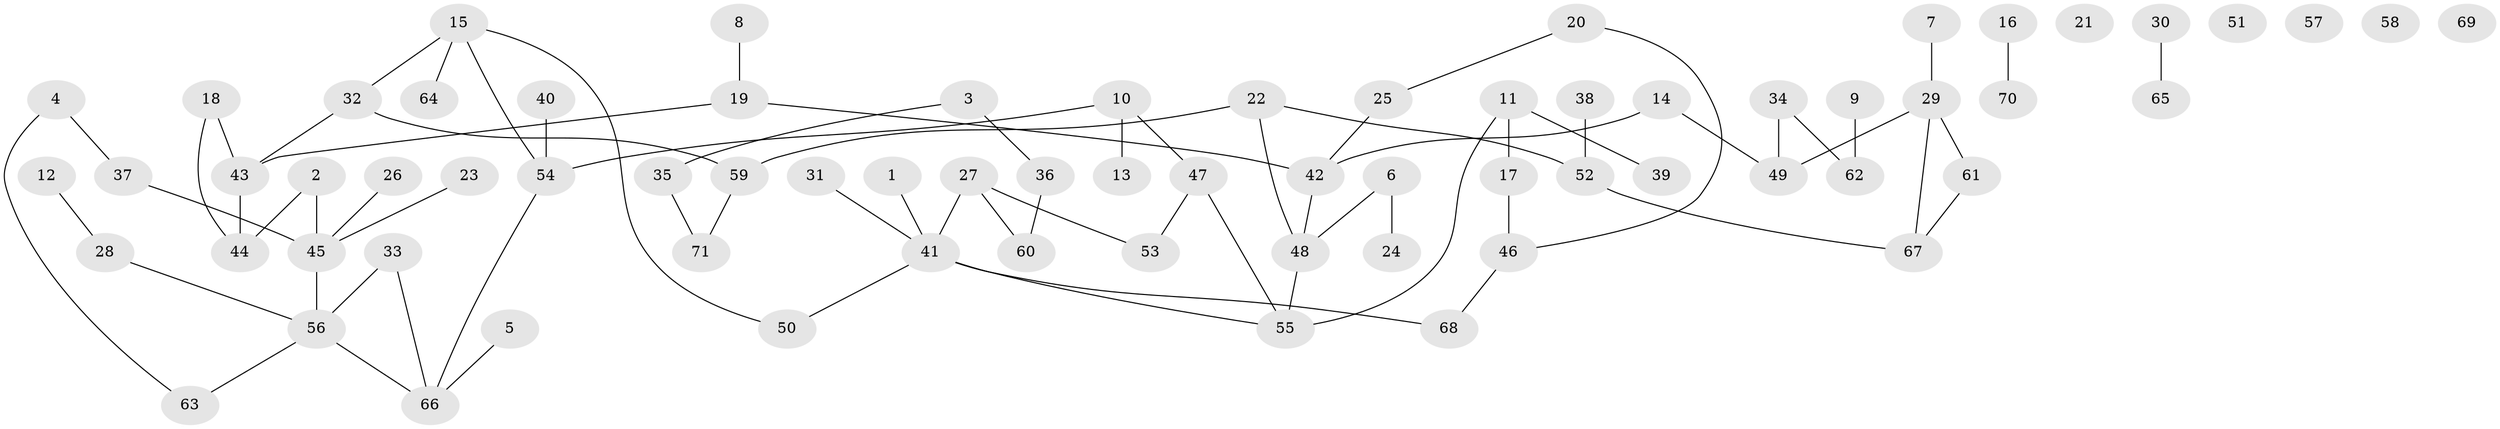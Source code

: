 // coarse degree distribution, {1: 0.1388888888888889, 5: 0.08333333333333333, 2: 0.5, 4: 0.1111111111111111, 3: 0.16666666666666666}
// Generated by graph-tools (version 1.1) at 2025/35/03/04/25 23:35:49]
// undirected, 71 vertices, 76 edges
graph export_dot {
  node [color=gray90,style=filled];
  1;
  2;
  3;
  4;
  5;
  6;
  7;
  8;
  9;
  10;
  11;
  12;
  13;
  14;
  15;
  16;
  17;
  18;
  19;
  20;
  21;
  22;
  23;
  24;
  25;
  26;
  27;
  28;
  29;
  30;
  31;
  32;
  33;
  34;
  35;
  36;
  37;
  38;
  39;
  40;
  41;
  42;
  43;
  44;
  45;
  46;
  47;
  48;
  49;
  50;
  51;
  52;
  53;
  54;
  55;
  56;
  57;
  58;
  59;
  60;
  61;
  62;
  63;
  64;
  65;
  66;
  67;
  68;
  69;
  70;
  71;
  1 -- 41;
  2 -- 44;
  2 -- 45;
  3 -- 35;
  3 -- 36;
  4 -- 37;
  4 -- 63;
  5 -- 66;
  6 -- 24;
  6 -- 48;
  7 -- 29;
  8 -- 19;
  9 -- 62;
  10 -- 13;
  10 -- 47;
  10 -- 54;
  11 -- 17;
  11 -- 39;
  11 -- 55;
  12 -- 28;
  14 -- 42;
  14 -- 49;
  15 -- 32;
  15 -- 50;
  15 -- 54;
  15 -- 64;
  16 -- 70;
  17 -- 46;
  18 -- 43;
  18 -- 44;
  19 -- 42;
  19 -- 43;
  20 -- 25;
  20 -- 46;
  22 -- 48;
  22 -- 52;
  22 -- 59;
  23 -- 45;
  25 -- 42;
  26 -- 45;
  27 -- 41;
  27 -- 53;
  27 -- 60;
  28 -- 56;
  29 -- 49;
  29 -- 61;
  29 -- 67;
  30 -- 65;
  31 -- 41;
  32 -- 43;
  32 -- 59;
  33 -- 56;
  33 -- 66;
  34 -- 49;
  34 -- 62;
  35 -- 71;
  36 -- 60;
  37 -- 45;
  38 -- 52;
  40 -- 54;
  41 -- 50;
  41 -- 55;
  41 -- 68;
  42 -- 48;
  43 -- 44;
  45 -- 56;
  46 -- 68;
  47 -- 53;
  47 -- 55;
  48 -- 55;
  52 -- 67;
  54 -- 66;
  56 -- 63;
  56 -- 66;
  59 -- 71;
  61 -- 67;
}
